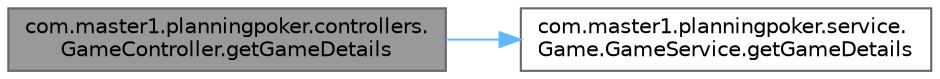 digraph "com.master1.planningpoker.controllers.GameController.getGameDetails"
{
 // LATEX_PDF_SIZE
  bgcolor="transparent";
  edge [fontname=Helvetica,fontsize=10,labelfontname=Helvetica,labelfontsize=10];
  node [fontname=Helvetica,fontsize=10,shape=box,height=0.2,width=0.4];
  rankdir="LR";
  Node1 [id="Node000001",label="com.master1.planningpoker.controllers.\lGameController.getGameDetails",height=0.2,width=0.4,color="gray40", fillcolor="grey60", style="filled", fontcolor="black",tooltip="Récupère les détails d'un jeu spécifique en fonction de son code."];
  Node1 -> Node2 [id="edge1_Node000001_Node000002",color="steelblue1",style="solid",tooltip=" "];
  Node2 [id="Node000002",label="com.master1.planningpoker.service.\lGame.GameService.getGameDetails",height=0.2,width=0.4,color="grey40", fillcolor="white", style="filled",URL="$classcom_1_1master1_1_1planningpoker_1_1service_1_1_game_1_1_game_service.html#ae5dcce486e41f172d6e79c0f8ce24f69",tooltip=" "];
}
